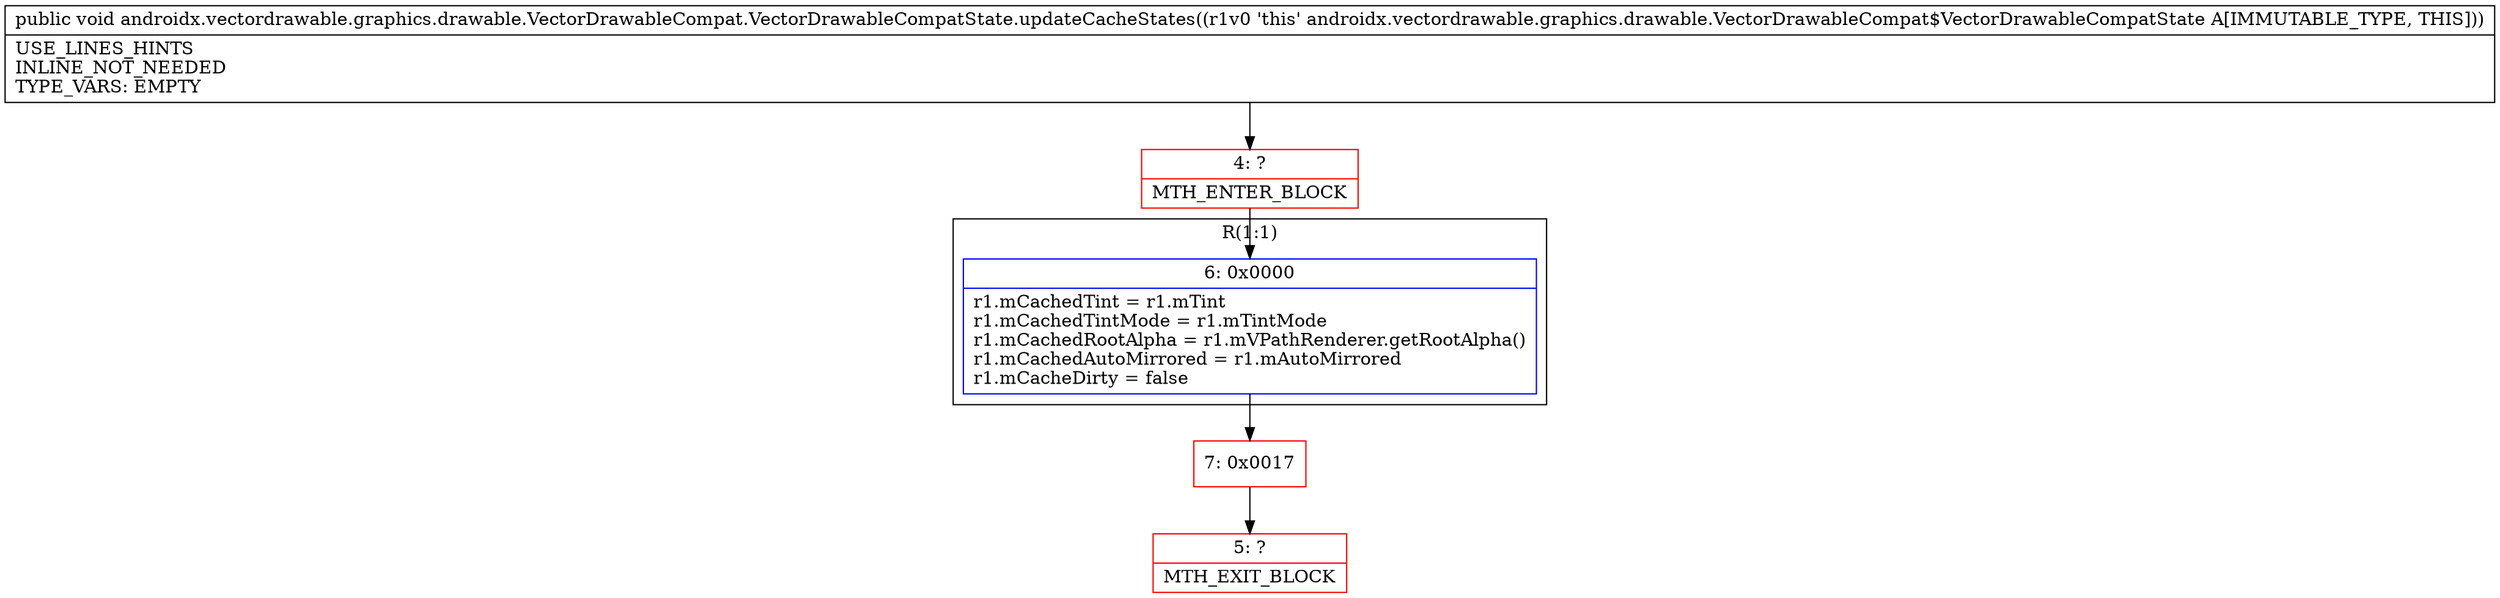 digraph "CFG forandroidx.vectordrawable.graphics.drawable.VectorDrawableCompat.VectorDrawableCompatState.updateCacheStates()V" {
subgraph cluster_Region_63529863 {
label = "R(1:1)";
node [shape=record,color=blue];
Node_6 [shape=record,label="{6\:\ 0x0000|r1.mCachedTint = r1.mTint\lr1.mCachedTintMode = r1.mTintMode\lr1.mCachedRootAlpha = r1.mVPathRenderer.getRootAlpha()\lr1.mCachedAutoMirrored = r1.mAutoMirrored\lr1.mCacheDirty = false\l}"];
}
Node_4 [shape=record,color=red,label="{4\:\ ?|MTH_ENTER_BLOCK\l}"];
Node_7 [shape=record,color=red,label="{7\:\ 0x0017}"];
Node_5 [shape=record,color=red,label="{5\:\ ?|MTH_EXIT_BLOCK\l}"];
MethodNode[shape=record,label="{public void androidx.vectordrawable.graphics.drawable.VectorDrawableCompat.VectorDrawableCompatState.updateCacheStates((r1v0 'this' androidx.vectordrawable.graphics.drawable.VectorDrawableCompat$VectorDrawableCompatState A[IMMUTABLE_TYPE, THIS]))  | USE_LINES_HINTS\lINLINE_NOT_NEEDED\lTYPE_VARS: EMPTY\l}"];
MethodNode -> Node_4;Node_6 -> Node_7;
Node_4 -> Node_6;
Node_7 -> Node_5;
}

